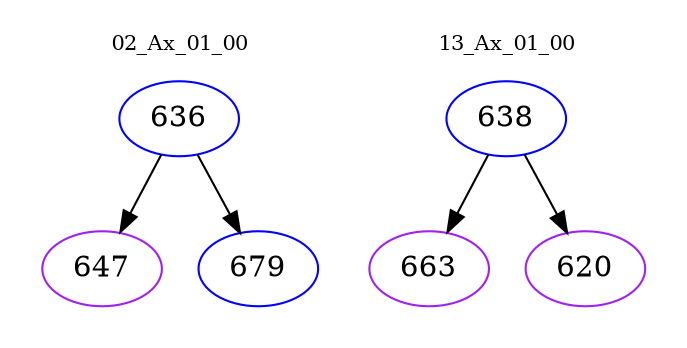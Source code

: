 digraph{
subgraph cluster_0 {
color = white
label = "02_Ax_01_00";
fontsize=10;
T0_636 [label="636", color="blue"]
T0_636 -> T0_647 [color="black"]
T0_647 [label="647", color="purple"]
T0_636 -> T0_679 [color="black"]
T0_679 [label="679", color="blue"]
}
subgraph cluster_1 {
color = white
label = "13_Ax_01_00";
fontsize=10;
T1_638 [label="638", color="blue"]
T1_638 -> T1_663 [color="black"]
T1_663 [label="663", color="purple"]
T1_638 -> T1_620 [color="black"]
T1_620 [label="620", color="purple"]
}
}
